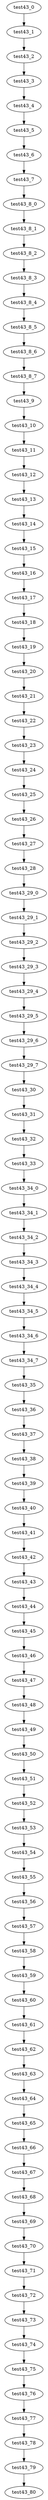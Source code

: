 digraph G {
test43_0->test43_1;
test43_1->test43_2;
test43_2->test43_3;
test43_3->test43_4;
test43_4->test43_5;
test43_5->test43_6;
test43_6->test43_7;
test43_7->test43_8_0;
test43_8_0->test43_8_1;
test43_8_1->test43_8_2;
test43_8_2->test43_8_3;
test43_8_3->test43_8_4;
test43_8_4->test43_8_5;
test43_8_5->test43_8_6;
test43_8_6->test43_8_7;
test43_8_7->test43_9;
test43_9->test43_10;
test43_10->test43_11;
test43_11->test43_12;
test43_12->test43_13;
test43_13->test43_14;
test43_14->test43_15;
test43_15->test43_16;
test43_16->test43_17;
test43_17->test43_18;
test43_18->test43_19;
test43_19->test43_20;
test43_20->test43_21;
test43_21->test43_22;
test43_22->test43_23;
test43_23->test43_24;
test43_24->test43_25;
test43_25->test43_26;
test43_26->test43_27;
test43_27->test43_28;
test43_28->test43_29_0;
test43_29_0->test43_29_1;
test43_29_1->test43_29_2;
test43_29_2->test43_29_3;
test43_29_3->test43_29_4;
test43_29_4->test43_29_5;
test43_29_5->test43_29_6;
test43_29_6->test43_29_7;
test43_29_7->test43_30;
test43_30->test43_31;
test43_31->test43_32;
test43_32->test43_33;
test43_33->test43_34_0;
test43_34_0->test43_34_1;
test43_34_1->test43_34_2;
test43_34_2->test43_34_3;
test43_34_3->test43_34_4;
test43_34_4->test43_34_5;
test43_34_5->test43_34_6;
test43_34_6->test43_34_7;
test43_34_7->test43_35;
test43_35->test43_36;
test43_36->test43_37;
test43_37->test43_38;
test43_38->test43_39;
test43_39->test43_40;
test43_40->test43_41;
test43_41->test43_42;
test43_42->test43_43;
test43_43->test43_44;
test43_44->test43_45;
test43_45->test43_46;
test43_46->test43_47;
test43_47->test43_48;
test43_48->test43_49;
test43_49->test43_50;
test43_50->test43_51;
test43_51->test43_52;
test43_52->test43_53;
test43_53->test43_54;
test43_54->test43_55;
test43_55->test43_56;
test43_56->test43_57;
test43_57->test43_58;
test43_58->test43_59;
test43_59->test43_60;
test43_60->test43_61;
test43_61->test43_62;
test43_62->test43_63;
test43_63->test43_64;
test43_64->test43_65;
test43_65->test43_66;
test43_66->test43_67;
test43_67->test43_68;
test43_68->test43_69;
test43_69->test43_70;
test43_70->test43_71;
test43_71->test43_72;
test43_72->test43_73;
test43_73->test43_74;
test43_74->test43_75;
test43_75->test43_76;
test43_76->test43_77;
test43_77->test43_78;
test43_78->test43_79;
test43_79->test43_80;

}
